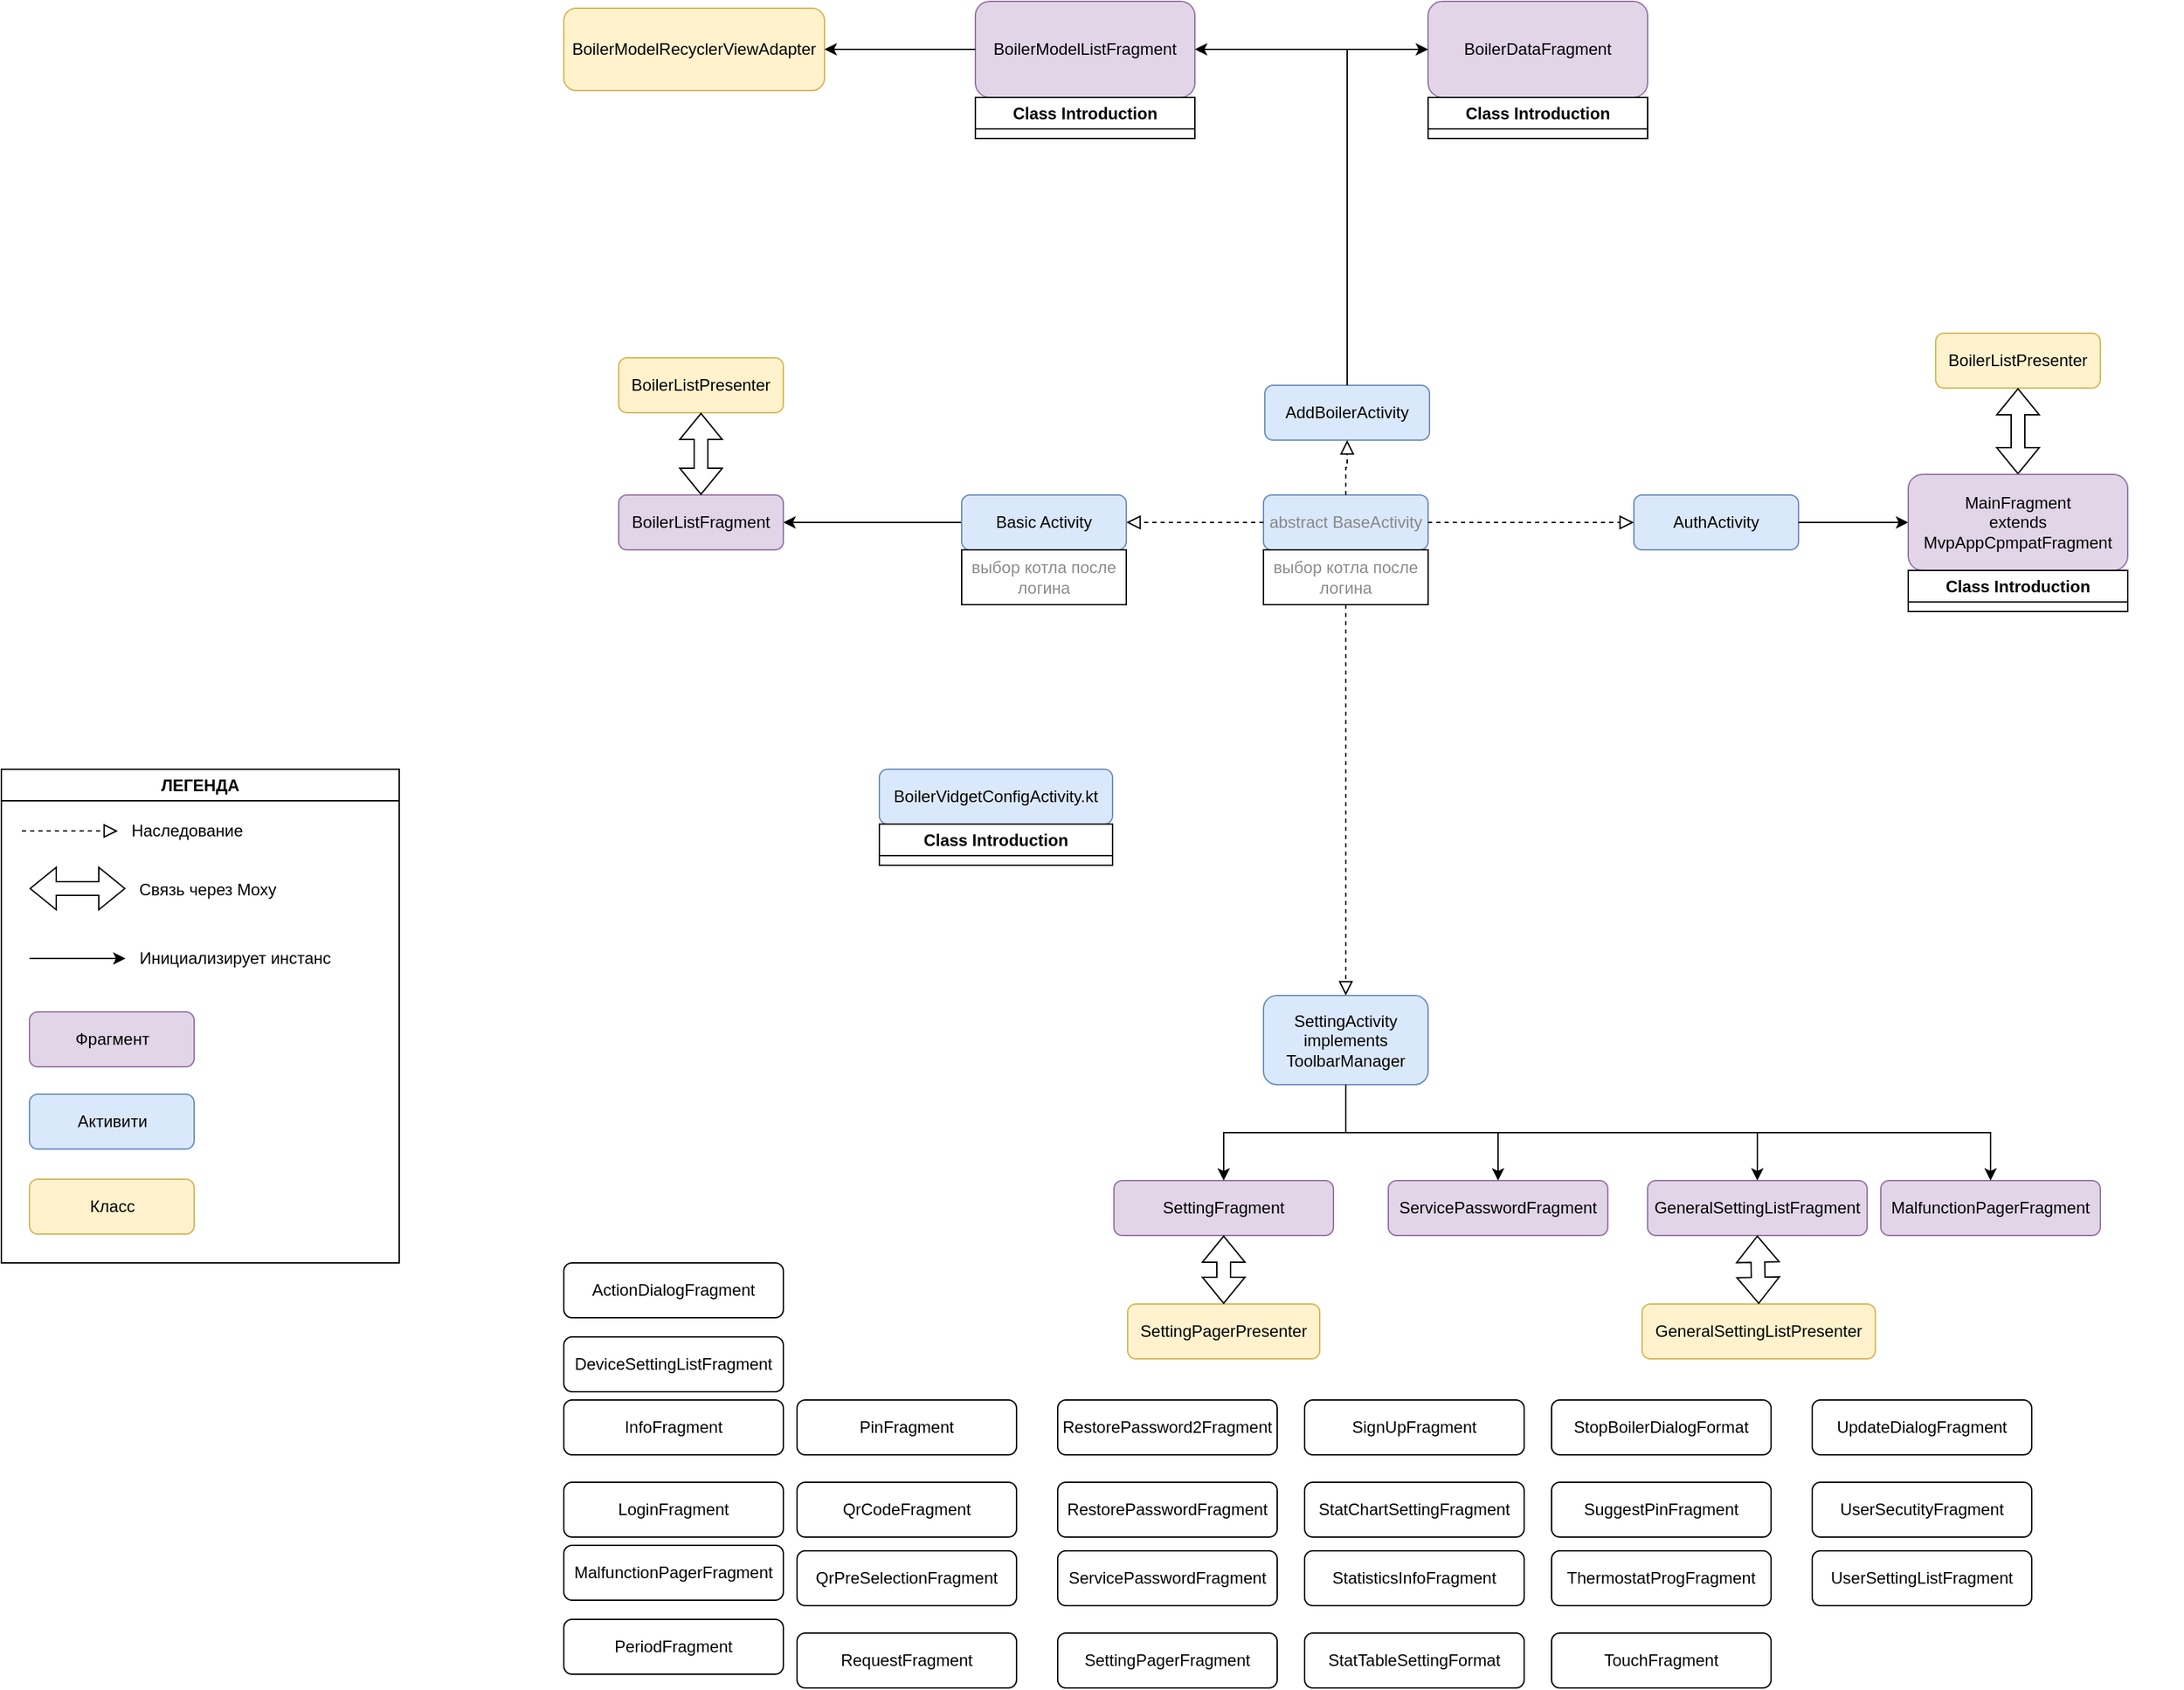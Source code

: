 <mxfile version="21.3.7" type="github">
  <diagram id="C5RBs43oDa-KdzZeNtuy" name="Page-1">
    <mxGraphModel dx="3047" dy="2463" grid="1" gridSize="10" guides="1" tooltips="1" connect="1" arrows="1" fold="1" page="1" pageScale="1" pageWidth="827" pageHeight="1169" math="0" shadow="0">
      <root>
        <mxCell id="WIyWlLk6GJQsqaUBKTNV-0" />
        <mxCell id="WIyWlLk6GJQsqaUBKTNV-1" parent="WIyWlLk6GJQsqaUBKTNV-0" />
        <mxCell id="WIyWlLk6GJQsqaUBKTNV-3" value="abstract BaseActivity" style="rounded=1;whiteSpace=wrap;html=1;fontSize=12;glass=0;strokeWidth=1;shadow=0;fillColor=#dae8fc;strokeColor=#6c8ebf;fontColor=#878787;" parent="WIyWlLk6GJQsqaUBKTNV-1" vertex="1">
          <mxGeometry x="160" y="80" width="120" height="40" as="geometry" />
        </mxCell>
        <mxCell id="BQwGy1CQVx7rT-iq4Jp_-0" value="AddBoilerActivity" style="rounded=1;whiteSpace=wrap;html=1;fontSize=12;glass=0;strokeWidth=1;shadow=0;fillColor=#dae8fc;strokeColor=#6c8ebf;" parent="WIyWlLk6GJQsqaUBKTNV-1" vertex="1">
          <mxGeometry x="161" width="120" height="40" as="geometry" />
        </mxCell>
        <mxCell id="BQwGy1CQVx7rT-iq4Jp_-1" value="AuthActivity" style="rounded=1;whiteSpace=wrap;html=1;fontSize=12;glass=0;strokeWidth=1;shadow=0;fillColor=#dae8fc;strokeColor=#6c8ebf;" parent="WIyWlLk6GJQsqaUBKTNV-1" vertex="1">
          <mxGeometry x="430" y="80" width="120" height="40" as="geometry" />
        </mxCell>
        <mxCell id="BQwGy1CQVx7rT-iq4Jp_-15" style="edgeStyle=orthogonalEdgeStyle;rounded=0;orthogonalLoop=1;jettySize=auto;html=1;exitX=0;exitY=0.5;exitDx=0;exitDy=0;entryX=1;entryY=0.5;entryDx=0;entryDy=0;" parent="WIyWlLk6GJQsqaUBKTNV-1" source="BQwGy1CQVx7rT-iq4Jp_-2" target="BQwGy1CQVx7rT-iq4Jp_-12" edge="1">
          <mxGeometry relative="1" as="geometry" />
        </mxCell>
        <mxCell id="BQwGy1CQVx7rT-iq4Jp_-4" value="SettingActivity&lt;br&gt;implements&lt;br&gt;ToolbarManager" style="rounded=1;whiteSpace=wrap;html=1;fontSize=12;glass=0;strokeWidth=1;shadow=0;fillColor=#dae8fc;strokeColor=#6c8ebf;" parent="WIyWlLk6GJQsqaUBKTNV-1" vertex="1">
          <mxGeometry x="160" y="445" width="120" height="65" as="geometry" />
        </mxCell>
        <mxCell id="BQwGy1CQVx7rT-iq4Jp_-6" value="выбор котла после логина" style="rounded=0;whiteSpace=wrap;html=1;fontColor=#8c8c8c;" parent="WIyWlLk6GJQsqaUBKTNV-1" vertex="1">
          <mxGeometry x="160" y="120" width="120" height="40" as="geometry" />
        </mxCell>
        <mxCell id="BQwGy1CQVx7rT-iq4Jp_-11" value="" style="rounded=0;html=1;jettySize=auto;orthogonalLoop=1;fontSize=11;endArrow=block;endFill=0;endSize=8;strokeWidth=1;shadow=0;labelBackgroundColor=none;edgeStyle=orthogonalEdgeStyle;exitX=0;exitY=0.5;exitDx=0;exitDy=0;dashed=1;entryX=1;entryY=0.5;entryDx=0;entryDy=0;" parent="WIyWlLk6GJQsqaUBKTNV-1" edge="1" target="BQwGy1CQVx7rT-iq4Jp_-2" source="WIyWlLk6GJQsqaUBKTNV-3">
          <mxGeometry relative="1" as="geometry">
            <mxPoint x="219.8" y="160" as="sourcePoint" />
            <mxPoint x="220" y="190" as="targetPoint" />
            <Array as="points" />
          </mxGeometry>
        </mxCell>
        <mxCell id="BQwGy1CQVx7rT-iq4Jp_-24" value="" style="group" parent="WIyWlLk6GJQsqaUBKTNV-1" vertex="1" connectable="0">
          <mxGeometry x="-310" y="-20" width="120" height="140" as="geometry" />
        </mxCell>
        <mxCell id="BQwGy1CQVx7rT-iq4Jp_-12" value="BoilerListFragment" style="rounded=1;whiteSpace=wrap;html=1;fontSize=12;glass=0;strokeWidth=1;shadow=0;fillColor=#e1d5e7;strokeColor=#9673a6;" parent="BQwGy1CQVx7rT-iq4Jp_-24" vertex="1">
          <mxGeometry y="100" width="120" height="40" as="geometry" />
        </mxCell>
        <mxCell id="BQwGy1CQVx7rT-iq4Jp_-16" value="BoilerListPresenter" style="rounded=1;whiteSpace=wrap;html=1;fontSize=12;glass=0;strokeWidth=1;shadow=0;fillColor=#fff2cc;strokeColor=#d6b656;" parent="BQwGy1CQVx7rT-iq4Jp_-24" vertex="1">
          <mxGeometry width="120" height="40" as="geometry" />
        </mxCell>
        <mxCell id="BQwGy1CQVx7rT-iq4Jp_-22" value="" style="shape=flexArrow;endArrow=classic;startArrow=classic;html=1;rounded=0;exitX=0.5;exitY=0;exitDx=0;exitDy=0;entryX=0.5;entryY=1;entryDx=0;entryDy=0;" parent="BQwGy1CQVx7rT-iq4Jp_-24" source="BQwGy1CQVx7rT-iq4Jp_-12" target="BQwGy1CQVx7rT-iq4Jp_-16" edge="1">
          <mxGeometry width="100" height="100" relative="1" as="geometry">
            <mxPoint x="-30" y="140" as="sourcePoint" />
            <mxPoint x="70" y="40" as="targetPoint" />
          </mxGeometry>
        </mxCell>
        <mxCell id="BQwGy1CQVx7rT-iq4Jp_-30" value="BoilerListPresenter" style="rounded=1;whiteSpace=wrap;html=1;fontSize=12;glass=0;strokeWidth=1;shadow=0;fillColor=#fff2cc;strokeColor=#d6b656;" parent="WIyWlLk6GJQsqaUBKTNV-1" vertex="1">
          <mxGeometry x="650" y="-38" width="120" height="40" as="geometry" />
        </mxCell>
        <mxCell id="BQwGy1CQVx7rT-iq4Jp_-31" value="" style="shape=flexArrow;endArrow=classic;startArrow=classic;html=1;rounded=0;exitX=0.5;exitY=0;exitDx=0;exitDy=0;entryX=0.5;entryY=1;entryDx=0;entryDy=0;" parent="WIyWlLk6GJQsqaUBKTNV-1" source="BQwGy1CQVx7rT-iq4Jp_-29" target="BQwGy1CQVx7rT-iq4Jp_-30" edge="1">
          <mxGeometry width="100" height="100" relative="1" as="geometry">
            <mxPoint x="600" y="102" as="sourcePoint" />
            <mxPoint x="700" y="2" as="targetPoint" />
          </mxGeometry>
        </mxCell>
        <mxCell id="BQwGy1CQVx7rT-iq4Jp_-32" style="edgeStyle=orthogonalEdgeStyle;rounded=0;orthogonalLoop=1;jettySize=auto;html=1;exitX=1;exitY=0.5;exitDx=0;exitDy=0;entryX=0;entryY=0.5;entryDx=0;entryDy=0;" parent="WIyWlLk6GJQsqaUBKTNV-1" source="BQwGy1CQVx7rT-iq4Jp_-1" target="BQwGy1CQVx7rT-iq4Jp_-29" edge="1">
          <mxGeometry relative="1" as="geometry">
            <mxPoint x="170" y="110" as="sourcePoint" />
            <mxPoint x="90" y="110" as="targetPoint" />
          </mxGeometry>
        </mxCell>
        <mxCell id="BQwGy1CQVx7rT-iq4Jp_-36" value="" style="group" parent="WIyWlLk6GJQsqaUBKTNV-1" vertex="1" connectable="0">
          <mxGeometry x="630" y="175" width="200" height="270" as="geometry" />
        </mxCell>
        <mxCell id="BQwGy1CQVx7rT-iq4Jp_-29" value="MainFragment &lt;br&gt;extends MvpAppCpmpatFragment" style="rounded=1;whiteSpace=wrap;html=1;fontSize=12;glass=0;strokeWidth=1;shadow=0;fillColor=#e1d5e7;strokeColor=#9673a6;" parent="BQwGy1CQVx7rT-iq4Jp_-36" vertex="1">
          <mxGeometry y="-110" width="160" height="70" as="geometry" />
        </mxCell>
        <mxCell id="BQwGy1CQVx7rT-iq4Jp_-33" value="Class Introduction" style="swimlane;whiteSpace=wrap;html=1;" parent="BQwGy1CQVx7rT-iq4Jp_-36" vertex="1" collapsed="1">
          <mxGeometry y="-40" width="160" height="30" as="geometry">
            <mxRectangle y="70" width="200" height="200" as="alternateBounds" />
          </mxGeometry>
        </mxCell>
        <mxCell id="BQwGy1CQVx7rT-iq4Jp_-34" value="Содержит контекст AutsActivity" style="text;html=1;align=center;verticalAlign=middle;resizable=0;points=[];autosize=1;strokeColor=none;fillColor=none;" parent="BQwGy1CQVx7rT-iq4Jp_-33" vertex="1">
          <mxGeometry y="24" width="200" height="30" as="geometry" />
        </mxCell>
        <mxCell id="BQwGy1CQVx7rT-iq4Jp_-37" value="Не имеет презентора" style="text;html=1;align=center;verticalAlign=middle;resizable=0;points=[];autosize=1;strokeColor=none;fillColor=none;" parent="BQwGy1CQVx7rT-iq4Jp_-33" vertex="1">
          <mxGeometry y="54" width="140" height="30" as="geometry" />
        </mxCell>
        <mxCell id="BQwGy1CQVx7rT-iq4Jp_-38" value="" style="rounded=0;html=1;jettySize=auto;orthogonalLoop=1;fontSize=11;endArrow=block;endFill=0;endSize=8;strokeWidth=1;shadow=0;labelBackgroundColor=none;edgeStyle=orthogonalEdgeStyle;exitX=0.5;exitY=0;exitDx=0;exitDy=0;entryX=0.5;entryY=1;entryDx=0;entryDy=0;dashed=1;" parent="WIyWlLk6GJQsqaUBKTNV-1" source="WIyWlLk6GJQsqaUBKTNV-3" target="BQwGy1CQVx7rT-iq4Jp_-0" edge="1">
          <mxGeometry relative="1" as="geometry">
            <mxPoint x="280" y="100" as="sourcePoint" />
            <mxPoint x="430" y="100" as="targetPoint" />
            <Array as="points" />
          </mxGeometry>
        </mxCell>
        <mxCell id="BQwGy1CQVx7rT-iq4Jp_-39" value="" style="group" parent="WIyWlLk6GJQsqaUBKTNV-1" vertex="1" connectable="0">
          <mxGeometry x="280" y="-280" width="210" height="270" as="geometry" />
        </mxCell>
        <mxCell id="BQwGy1CQVx7rT-iq4Jp_-40" value="BoilerDataFragment" style="rounded=1;whiteSpace=wrap;html=1;fontSize=12;glass=0;strokeWidth=1;shadow=0;fillColor=#e1d5e7;strokeColor=#9673a6;" parent="BQwGy1CQVx7rT-iq4Jp_-39" vertex="1">
          <mxGeometry width="160" height="70" as="geometry" />
        </mxCell>
        <mxCell id="BQwGy1CQVx7rT-iq4Jp_-41" value="Class Introduction" style="swimlane;whiteSpace=wrap;html=1;" parent="BQwGy1CQVx7rT-iq4Jp_-39" vertex="1" collapsed="1">
          <mxGeometry y="70" width="160" height="30" as="geometry">
            <mxRectangle y="70" width="210" height="200" as="alternateBounds" />
          </mxGeometry>
        </mxCell>
        <mxCell id="BQwGy1CQVx7rT-iq4Jp_-42" value="Содержит контекст&amp;nbsp;AddBoilerActivity" style="text;html=1;align=center;verticalAlign=middle;resizable=0;points=[];autosize=1;strokeColor=none;fillColor=none;" parent="BQwGy1CQVx7rT-iq4Jp_-41" vertex="1">
          <mxGeometry x="-4" y="24" width="220" height="30" as="geometry" />
        </mxCell>
        <mxCell id="BQwGy1CQVx7rT-iq4Jp_-44" value="" style="group" parent="WIyWlLk6GJQsqaUBKTNV-1" vertex="1" connectable="0">
          <mxGeometry x="-50" y="-280" width="210" height="270" as="geometry" />
        </mxCell>
        <mxCell id="BQwGy1CQVx7rT-iq4Jp_-45" value="BoilerModelListFragment" style="rounded=1;whiteSpace=wrap;html=1;fontSize=12;glass=0;strokeWidth=1;shadow=0;fillColor=#e1d5e7;strokeColor=#9673a6;" parent="BQwGy1CQVx7rT-iq4Jp_-44" vertex="1">
          <mxGeometry width="160" height="70" as="geometry" />
        </mxCell>
        <mxCell id="BQwGy1CQVx7rT-iq4Jp_-46" value="Class Introduction" style="swimlane;whiteSpace=wrap;html=1;" parent="BQwGy1CQVx7rT-iq4Jp_-44" vertex="1" collapsed="1">
          <mxGeometry y="70" width="160" height="30" as="geometry">
            <mxRectangle y="70" width="210" height="200" as="alternateBounds" />
          </mxGeometry>
        </mxCell>
        <mxCell id="BQwGy1CQVx7rT-iq4Jp_-47" value="Содержит контекст&amp;nbsp;AddBoilerActivity" style="text;html=1;align=center;verticalAlign=middle;resizable=0;points=[];autosize=1;strokeColor=none;fillColor=none;" parent="BQwGy1CQVx7rT-iq4Jp_-46" vertex="1">
          <mxGeometry x="-10" y="24" width="220" height="30" as="geometry" />
        </mxCell>
        <mxCell id="BQwGy1CQVx7rT-iq4Jp_-59" value="Содержит recycler котлов" style="text;html=1;align=center;verticalAlign=middle;resizable=0;points=[];autosize=1;strokeColor=none;fillColor=none;" parent="BQwGy1CQVx7rT-iq4Jp_-46" vertex="1">
          <mxGeometry x="-10" y="44" width="170" height="30" as="geometry" />
        </mxCell>
        <mxCell id="BQwGy1CQVx7rT-iq4Jp_-57" style="edgeStyle=orthogonalEdgeStyle;rounded=0;orthogonalLoop=1;jettySize=auto;html=1;exitX=0.5;exitY=0;exitDx=0;exitDy=0;entryX=1;entryY=0.5;entryDx=0;entryDy=0;" parent="WIyWlLk6GJQsqaUBKTNV-1" source="BQwGy1CQVx7rT-iq4Jp_-0" target="BQwGy1CQVx7rT-iq4Jp_-45" edge="1">
          <mxGeometry relative="1" as="geometry">
            <mxPoint x="590" y="10" as="sourcePoint" />
            <mxPoint x="670" y="11" as="targetPoint" />
          </mxGeometry>
        </mxCell>
        <mxCell id="BQwGy1CQVx7rT-iq4Jp_-58" style="edgeStyle=orthogonalEdgeStyle;rounded=0;orthogonalLoop=1;jettySize=auto;html=1;exitX=0.5;exitY=0;exitDx=0;exitDy=0;entryX=0;entryY=0.5;entryDx=0;entryDy=0;" parent="WIyWlLk6GJQsqaUBKTNV-1" source="BQwGy1CQVx7rT-iq4Jp_-0" target="BQwGy1CQVx7rT-iq4Jp_-40" edge="1">
          <mxGeometry relative="1" as="geometry">
            <mxPoint x="460" y="-310" as="sourcePoint" />
            <mxPoint x="540" y="-309" as="targetPoint" />
          </mxGeometry>
        </mxCell>
        <mxCell id="BQwGy1CQVx7rT-iq4Jp_-60" value="BoilerModelRecyclerViewAdapter" style="rounded=1;whiteSpace=wrap;html=1;fillColor=#fff2cc;strokeColor=#d6b656;" parent="WIyWlLk6GJQsqaUBKTNV-1" vertex="1">
          <mxGeometry x="-350" y="-275" width="190" height="60" as="geometry" />
        </mxCell>
        <mxCell id="BQwGy1CQVx7rT-iq4Jp_-65" style="edgeStyle=orthogonalEdgeStyle;rounded=0;orthogonalLoop=1;jettySize=auto;html=1;exitX=0;exitY=0.5;exitDx=0;exitDy=0;entryX=1;entryY=0.5;entryDx=0;entryDy=0;" parent="WIyWlLk6GJQsqaUBKTNV-1" source="BQwGy1CQVx7rT-iq4Jp_-45" target="BQwGy1CQVx7rT-iq4Jp_-60" edge="1">
          <mxGeometry relative="1" as="geometry">
            <mxPoint x="210" y="90" as="sourcePoint" />
            <mxPoint x="120" y="-235" as="targetPoint" />
          </mxGeometry>
        </mxCell>
        <mxCell id="1PxclfP2Zs6_VL7mTuX3-3" value="" style="rounded=0;html=1;jettySize=auto;orthogonalLoop=1;fontSize=11;endArrow=block;endFill=0;endSize=8;strokeWidth=1;shadow=0;labelBackgroundColor=none;edgeStyle=orthogonalEdgeStyle;exitX=0.5;exitY=1;exitDx=0;exitDy=0;entryX=0.5;entryY=0;entryDx=0;entryDy=0;dashed=1;" edge="1" parent="WIyWlLk6GJQsqaUBKTNV-1" source="BQwGy1CQVx7rT-iq4Jp_-6" target="BQwGy1CQVx7rT-iq4Jp_-4">
          <mxGeometry relative="1" as="geometry">
            <mxPoint x="290" y="110" as="sourcePoint" />
            <mxPoint x="450" y="110" as="targetPoint" />
            <Array as="points" />
          </mxGeometry>
        </mxCell>
        <mxCell id="1PxclfP2Zs6_VL7mTuX3-4" value="" style="group" vertex="1" connectable="0" parent="WIyWlLk6GJQsqaUBKTNV-1">
          <mxGeometry x="-120" y="280" width="170" height="70" as="geometry" />
        </mxCell>
        <mxCell id="BQwGy1CQVx7rT-iq4Jp_-3" value="BoilerVidgetConfigActivity.kt" style="rounded=1;whiteSpace=wrap;html=1;fontSize=12;glass=0;strokeWidth=1;shadow=0;fillColor=#dae8fc;strokeColor=#6c8ebf;" parent="1PxclfP2Zs6_VL7mTuX3-4" vertex="1">
          <mxGeometry width="170" height="40" as="geometry" />
        </mxCell>
        <mxCell id="1PxclfP2Zs6_VL7mTuX3-0" value="Class Introduction" style="swimlane;whiteSpace=wrap;html=1;" vertex="1" collapsed="1" parent="1PxclfP2Zs6_VL7mTuX3-4">
          <mxGeometry y="40" width="170" height="30" as="geometry">
            <mxRectangle x="430" y="330" width="200" height="200" as="alternateBounds" />
          </mxGeometry>
        </mxCell>
        <mxCell id="1PxclfP2Zs6_VL7mTuX3-1" value="Kotlin" style="text;html=1;align=left;verticalAlign=middle;resizable=0;points=[];autosize=1;strokeColor=none;fillColor=none;" vertex="1" parent="1PxclfP2Zs6_VL7mTuX3-0">
          <mxGeometry y="24" width="50" height="30" as="geometry" />
        </mxCell>
        <mxCell id="1PxclfP2Zs6_VL7mTuX3-5" value="ЛЕГЕНДА" style="swimlane;whiteSpace=wrap;html=1;" vertex="1" parent="WIyWlLk6GJQsqaUBKTNV-1">
          <mxGeometry x="-760" y="280" width="290" height="360" as="geometry">
            <mxRectangle x="-760" y="280" width="140" height="30" as="alternateBounds" />
          </mxGeometry>
        </mxCell>
        <mxCell id="1PxclfP2Zs6_VL7mTuX3-10" value="" style="rounded=0;html=1;jettySize=auto;orthogonalLoop=1;fontSize=11;endArrow=block;endFill=0;endSize=8;strokeWidth=1;shadow=0;labelBackgroundColor=none;edgeStyle=orthogonalEdgeStyle;exitX=1;exitY=0.5;exitDx=0;exitDy=0;dashed=1;" edge="1" parent="1PxclfP2Zs6_VL7mTuX3-5">
          <mxGeometry relative="1" as="geometry">
            <mxPoint x="15" y="45" as="sourcePoint" />
            <mxPoint x="85" y="45" as="targetPoint" />
            <Array as="points" />
          </mxGeometry>
        </mxCell>
        <mxCell id="1PxclfP2Zs6_VL7mTuX3-11" value="Наследование" style="text;html=1;align=center;verticalAlign=middle;resizable=0;points=[];autosize=1;strokeColor=none;fillColor=none;" vertex="1" parent="1PxclfP2Zs6_VL7mTuX3-5">
          <mxGeometry x="85" y="30" width="100" height="30" as="geometry" />
        </mxCell>
        <mxCell id="1PxclfP2Zs6_VL7mTuX3-12" value="" style="shape=flexArrow;endArrow=classic;startArrow=classic;html=1;rounded=0;" edge="1" parent="1PxclfP2Zs6_VL7mTuX3-5">
          <mxGeometry width="100" height="100" relative="1" as="geometry">
            <mxPoint x="20.5" y="87" as="sourcePoint" />
            <mxPoint x="90.5" y="87" as="targetPoint" />
          </mxGeometry>
        </mxCell>
        <mxCell id="1PxclfP2Zs6_VL7mTuX3-13" value="Связь через Moxy" style="text;html=1;align=center;verticalAlign=middle;resizable=0;points=[];autosize=1;strokeColor=none;fillColor=none;" vertex="1" parent="1PxclfP2Zs6_VL7mTuX3-5">
          <mxGeometry x="89.5" y="73" width="120" height="30" as="geometry" />
        </mxCell>
        <mxCell id="1PxclfP2Zs6_VL7mTuX3-14" style="edgeStyle=orthogonalEdgeStyle;rounded=0;orthogonalLoop=1;jettySize=auto;html=1;entryX=0;entryY=0.5;entryDx=0;entryDy=0;" edge="1" parent="1PxclfP2Zs6_VL7mTuX3-5">
          <mxGeometry relative="1" as="geometry">
            <mxPoint x="20.5" y="138" as="sourcePoint" />
            <mxPoint x="90.5" y="138" as="targetPoint" />
          </mxGeometry>
        </mxCell>
        <mxCell id="1PxclfP2Zs6_VL7mTuX3-15" value="Инициализирует инстанс" style="text;html=1;align=center;verticalAlign=middle;resizable=0;points=[];autosize=1;strokeColor=none;fillColor=none;" vertex="1" parent="1PxclfP2Zs6_VL7mTuX3-5">
          <mxGeometry x="89.5" y="123" width="160" height="30" as="geometry" />
        </mxCell>
        <mxCell id="1PxclfP2Zs6_VL7mTuX3-16" value="Фрагмент" style="rounded=1;whiteSpace=wrap;html=1;fontSize=12;glass=0;strokeWidth=1;shadow=0;fillColor=#e1d5e7;strokeColor=#9673a6;" vertex="1" parent="1PxclfP2Zs6_VL7mTuX3-5">
          <mxGeometry x="20.5" y="177" width="120" height="40" as="geometry" />
        </mxCell>
        <mxCell id="1PxclfP2Zs6_VL7mTuX3-17" value="Активити" style="rounded=1;whiteSpace=wrap;html=1;fontSize=12;glass=0;strokeWidth=1;shadow=0;fillColor=#dae8fc;strokeColor=#6c8ebf;" vertex="1" parent="1PxclfP2Zs6_VL7mTuX3-5">
          <mxGeometry x="20.5" y="237" width="120" height="40" as="geometry" />
        </mxCell>
        <mxCell id="1PxclfP2Zs6_VL7mTuX3-18" value="Класс" style="rounded=1;whiteSpace=wrap;html=1;fontSize=12;glass=0;strokeWidth=1;shadow=0;fillColor=#fff2cc;strokeColor=#d6b656;" vertex="1" parent="1PxclfP2Zs6_VL7mTuX3-5">
          <mxGeometry x="20.5" y="299" width="120" height="40" as="geometry" />
        </mxCell>
        <mxCell id="1PxclfP2Zs6_VL7mTuX3-19" value="MalfunctionPagerFragment" style="rounded=1;whiteSpace=wrap;html=1;fontSize=12;glass=0;strokeWidth=1;shadow=0;fillColor=#e1d5e7;strokeColor=#9673a6;" vertex="1" parent="WIyWlLk6GJQsqaUBKTNV-1">
          <mxGeometry x="610" y="580" width="160" height="40" as="geometry" />
        </mxCell>
        <mxCell id="1PxclfP2Zs6_VL7mTuX3-20" style="edgeStyle=orthogonalEdgeStyle;rounded=0;orthogonalLoop=1;jettySize=auto;html=1;exitX=0.5;exitY=1;exitDx=0;exitDy=0;entryX=0.5;entryY=0;entryDx=0;entryDy=0;" edge="1" parent="WIyWlLk6GJQsqaUBKTNV-1" source="BQwGy1CQVx7rT-iq4Jp_-4" target="1PxclfP2Zs6_VL7mTuX3-19">
          <mxGeometry relative="1" as="geometry">
            <mxPoint x="481" y="220" as="sourcePoint" />
            <mxPoint x="561" y="220" as="targetPoint" />
          </mxGeometry>
        </mxCell>
        <mxCell id="1PxclfP2Zs6_VL7mTuX3-21" value="GeneralSettingListFragment" style="rounded=1;whiteSpace=wrap;html=1;fontSize=12;glass=0;strokeWidth=1;shadow=0;fillColor=#e1d5e7;strokeColor=#9673a6;" vertex="1" parent="WIyWlLk6GJQsqaUBKTNV-1">
          <mxGeometry x="440" y="580" width="160" height="40" as="geometry" />
        </mxCell>
        <mxCell id="1PxclfP2Zs6_VL7mTuX3-22" style="edgeStyle=orthogonalEdgeStyle;rounded=0;orthogonalLoop=1;jettySize=auto;html=1;exitX=0.5;exitY=1;exitDx=0;exitDy=0;entryX=0.5;entryY=0;entryDx=0;entryDy=0;" edge="1" parent="WIyWlLk6GJQsqaUBKTNV-1" source="BQwGy1CQVx7rT-iq4Jp_-4" target="1PxclfP2Zs6_VL7mTuX3-21">
          <mxGeometry relative="1" as="geometry">
            <mxPoint x="231" y="520" as="sourcePoint" />
            <mxPoint x="232" y="590" as="targetPoint" />
          </mxGeometry>
        </mxCell>
        <mxCell id="1PxclfP2Zs6_VL7mTuX3-23" value="ServicePasswordFragment" style="rounded=1;whiteSpace=wrap;html=1;fontSize=12;glass=0;strokeWidth=1;shadow=0;fillColor=#e1d5e7;strokeColor=#9673a6;" vertex="1" parent="WIyWlLk6GJQsqaUBKTNV-1">
          <mxGeometry x="251" y="580" width="160" height="40" as="geometry" />
        </mxCell>
        <mxCell id="1PxclfP2Zs6_VL7mTuX3-24" style="edgeStyle=orthogonalEdgeStyle;rounded=0;orthogonalLoop=1;jettySize=auto;html=1;exitX=0.5;exitY=1;exitDx=0;exitDy=0;entryX=0.5;entryY=0;entryDx=0;entryDy=0;" edge="1" parent="WIyWlLk6GJQsqaUBKTNV-1" source="BQwGy1CQVx7rT-iq4Jp_-4" target="1PxclfP2Zs6_VL7mTuX3-23">
          <mxGeometry relative="1" as="geometry">
            <mxPoint x="231" y="520" as="sourcePoint" />
            <mxPoint x="232" y="590" as="targetPoint" />
          </mxGeometry>
        </mxCell>
        <mxCell id="1PxclfP2Zs6_VL7mTuX3-25" value="SettingFragment" style="rounded=1;whiteSpace=wrap;html=1;fontSize=12;glass=0;strokeWidth=1;shadow=0;fillColor=#e1d5e7;strokeColor=#9673a6;" vertex="1" parent="WIyWlLk6GJQsqaUBKTNV-1">
          <mxGeometry x="51" y="580" width="160" height="40" as="geometry" />
        </mxCell>
        <mxCell id="1PxclfP2Zs6_VL7mTuX3-26" style="edgeStyle=orthogonalEdgeStyle;rounded=0;orthogonalLoop=1;jettySize=auto;html=1;exitX=0.5;exitY=1;exitDx=0;exitDy=0;entryX=0.5;entryY=0;entryDx=0;entryDy=0;" edge="1" parent="WIyWlLk6GJQsqaUBKTNV-1" source="BQwGy1CQVx7rT-iq4Jp_-4" target="1PxclfP2Zs6_VL7mTuX3-25">
          <mxGeometry relative="1" as="geometry">
            <mxPoint x="231" y="520" as="sourcePoint" />
            <mxPoint x="1" y="590" as="targetPoint" />
          </mxGeometry>
        </mxCell>
        <mxCell id="1PxclfP2Zs6_VL7mTuX3-27" value="" style="group" vertex="1" connectable="0" parent="WIyWlLk6GJQsqaUBKTNV-1">
          <mxGeometry x="-60" y="80" width="120" height="80" as="geometry" />
        </mxCell>
        <mxCell id="BQwGy1CQVx7rT-iq4Jp_-2" value="Basic Activity" style="rounded=1;whiteSpace=wrap;html=1;fontSize=12;glass=0;strokeWidth=1;shadow=0;fillColor=#dae8fc;strokeColor=#6c8ebf;" parent="1PxclfP2Zs6_VL7mTuX3-27" vertex="1">
          <mxGeometry width="120" height="40" as="geometry" />
        </mxCell>
        <mxCell id="BQwGy1CQVx7rT-iq4Jp_-8" value="выбор котла после логина" style="rounded=0;whiteSpace=wrap;html=1;fontColor=#8c8c8c;" parent="1PxclfP2Zs6_VL7mTuX3-27" vertex="1">
          <mxGeometry y="40" width="120" height="40" as="geometry" />
        </mxCell>
        <mxCell id="1PxclfP2Zs6_VL7mTuX3-28" value="" style="rounded=0;html=1;jettySize=auto;orthogonalLoop=1;fontSize=11;endArrow=block;endFill=0;endSize=8;strokeWidth=1;shadow=0;labelBackgroundColor=none;edgeStyle=orthogonalEdgeStyle;exitX=1;exitY=0.5;exitDx=0;exitDy=0;entryX=0;entryY=0.5;entryDx=0;entryDy=0;dashed=1;" edge="1" parent="WIyWlLk6GJQsqaUBKTNV-1" source="WIyWlLk6GJQsqaUBKTNV-3" target="BQwGy1CQVx7rT-iq4Jp_-1">
          <mxGeometry relative="1" as="geometry">
            <mxPoint x="230" y="90" as="sourcePoint" />
            <mxPoint x="231" y="50" as="targetPoint" />
            <Array as="points" />
          </mxGeometry>
        </mxCell>
        <mxCell id="1PxclfP2Zs6_VL7mTuX3-29" value="SettingPagerPresenter" style="rounded=1;whiteSpace=wrap;html=1;fontSize=12;glass=0;strokeWidth=1;shadow=0;fillColor=#fff2cc;strokeColor=#d6b656;" vertex="1" parent="WIyWlLk6GJQsqaUBKTNV-1">
          <mxGeometry x="61" y="670" width="140" height="40" as="geometry" />
        </mxCell>
        <mxCell id="1PxclfP2Zs6_VL7mTuX3-31" value="" style="shape=flexArrow;endArrow=classic;startArrow=classic;html=1;rounded=0;entryX=0.5;entryY=1;entryDx=0;entryDy=0;exitX=0.5;exitY=0;exitDx=0;exitDy=0;" edge="1" parent="WIyWlLk6GJQsqaUBKTNV-1" source="1PxclfP2Zs6_VL7mTuX3-29" target="1PxclfP2Zs6_VL7mTuX3-25">
          <mxGeometry width="100" height="100" relative="1" as="geometry">
            <mxPoint x="70" y="870" as="sourcePoint" />
            <mxPoint x="170" y="770" as="targetPoint" />
          </mxGeometry>
        </mxCell>
        <mxCell id="1PxclfP2Zs6_VL7mTuX3-36" value="GeneralSettingListPresenter" style="rounded=1;whiteSpace=wrap;html=1;fontSize=12;glass=0;strokeWidth=1;shadow=0;fillColor=#fff2cc;strokeColor=#d6b656;" vertex="1" parent="WIyWlLk6GJQsqaUBKTNV-1">
          <mxGeometry x="436" y="670" width="170" height="40" as="geometry" />
        </mxCell>
        <mxCell id="1PxclfP2Zs6_VL7mTuX3-37" value="" style="shape=flexArrow;endArrow=classic;startArrow=classic;html=1;rounded=0;entryX=0.5;entryY=1;entryDx=0;entryDy=0;exitX=0.5;exitY=0;exitDx=0;exitDy=0;" edge="1" source="1PxclfP2Zs6_VL7mTuX3-36" parent="WIyWlLk6GJQsqaUBKTNV-1" target="1PxclfP2Zs6_VL7mTuX3-21">
          <mxGeometry width="100" height="100" relative="1" as="geometry">
            <mxPoint x="458" y="870" as="sourcePoint" />
            <mxPoint x="519" y="620" as="targetPoint" />
          </mxGeometry>
        </mxCell>
        <mxCell id="1PxclfP2Zs6_VL7mTuX3-38" value="ActionDialogFragment" style="rounded=1;whiteSpace=wrap;html=1;fontSize=12;glass=0;strokeWidth=1;shadow=0;" vertex="1" parent="WIyWlLk6GJQsqaUBKTNV-1">
          <mxGeometry x="-350" y="640" width="160" height="40" as="geometry" />
        </mxCell>
        <mxCell id="1PxclfP2Zs6_VL7mTuX3-39" value="DeviceSettingListFragment" style="rounded=1;whiteSpace=wrap;html=1;fontSize=12;glass=0;strokeWidth=1;shadow=0;" vertex="1" parent="WIyWlLk6GJQsqaUBKTNV-1">
          <mxGeometry x="-350" y="694" width="160" height="40" as="geometry" />
        </mxCell>
        <mxCell id="1PxclfP2Zs6_VL7mTuX3-40" value="InfoFragment" style="rounded=1;whiteSpace=wrap;html=1;fontSize=12;glass=0;strokeWidth=1;shadow=0;" vertex="1" parent="WIyWlLk6GJQsqaUBKTNV-1">
          <mxGeometry x="-350" y="740" width="160" height="40" as="geometry" />
        </mxCell>
        <mxCell id="1PxclfP2Zs6_VL7mTuX3-41" value="LoginFragment" style="rounded=1;whiteSpace=wrap;html=1;fontSize=12;glass=0;strokeWidth=1;shadow=0;" vertex="1" parent="WIyWlLk6GJQsqaUBKTNV-1">
          <mxGeometry x="-350" y="800" width="160" height="40" as="geometry" />
        </mxCell>
        <mxCell id="1PxclfP2Zs6_VL7mTuX3-42" value="MalfunctionPagerFragment" style="rounded=1;whiteSpace=wrap;html=1;fontSize=12;glass=0;strokeWidth=1;shadow=0;" vertex="1" parent="WIyWlLk6GJQsqaUBKTNV-1">
          <mxGeometry x="-350" y="846" width="160" height="40" as="geometry" />
        </mxCell>
        <mxCell id="1PxclfP2Zs6_VL7mTuX3-43" value="PeriodFragment" style="rounded=1;whiteSpace=wrap;html=1;fontSize=12;glass=0;strokeWidth=1;shadow=0;" vertex="1" parent="WIyWlLk6GJQsqaUBKTNV-1">
          <mxGeometry x="-350" y="900" width="160" height="40" as="geometry" />
        </mxCell>
        <mxCell id="1PxclfP2Zs6_VL7mTuX3-44" value="PinFragment" style="rounded=1;whiteSpace=wrap;html=1;fontSize=12;glass=0;strokeWidth=1;shadow=0;" vertex="1" parent="WIyWlLk6GJQsqaUBKTNV-1">
          <mxGeometry x="-180" y="740" width="160" height="40" as="geometry" />
        </mxCell>
        <mxCell id="1PxclfP2Zs6_VL7mTuX3-45" value="QrCodeFragment" style="rounded=1;whiteSpace=wrap;html=1;fontSize=12;glass=0;strokeWidth=1;shadow=0;" vertex="1" parent="WIyWlLk6GJQsqaUBKTNV-1">
          <mxGeometry x="-180" y="800" width="160" height="40" as="geometry" />
        </mxCell>
        <mxCell id="1PxclfP2Zs6_VL7mTuX3-46" value="QrPreSelectionFragment" style="rounded=1;whiteSpace=wrap;html=1;fontSize=12;glass=0;strokeWidth=1;shadow=0;" vertex="1" parent="WIyWlLk6GJQsqaUBKTNV-1">
          <mxGeometry x="-180" y="850" width="160" height="40" as="geometry" />
        </mxCell>
        <mxCell id="1PxclfP2Zs6_VL7mTuX3-47" value="RequestFragment" style="rounded=1;whiteSpace=wrap;html=1;fontSize=12;glass=0;strokeWidth=1;shadow=0;" vertex="1" parent="WIyWlLk6GJQsqaUBKTNV-1">
          <mxGeometry x="-180" y="910" width="160" height="40" as="geometry" />
        </mxCell>
        <mxCell id="1PxclfP2Zs6_VL7mTuX3-48" value="RestorePassword2Fragment" style="rounded=1;whiteSpace=wrap;html=1;fontSize=12;glass=0;strokeWidth=1;shadow=0;" vertex="1" parent="WIyWlLk6GJQsqaUBKTNV-1">
          <mxGeometry x="10" y="740" width="160" height="40" as="geometry" />
        </mxCell>
        <mxCell id="1PxclfP2Zs6_VL7mTuX3-49" value="RestorePasswordFragment" style="rounded=1;whiteSpace=wrap;html=1;fontSize=12;glass=0;strokeWidth=1;shadow=0;" vertex="1" parent="WIyWlLk6GJQsqaUBKTNV-1">
          <mxGeometry x="10" y="800" width="160" height="40" as="geometry" />
        </mxCell>
        <mxCell id="1PxclfP2Zs6_VL7mTuX3-51" value="ServicePasswordFragment" style="rounded=1;whiteSpace=wrap;html=1;fontSize=12;glass=0;strokeWidth=1;shadow=0;" vertex="1" parent="WIyWlLk6GJQsqaUBKTNV-1">
          <mxGeometry x="10" y="850" width="160" height="40" as="geometry" />
        </mxCell>
        <mxCell id="1PxclfP2Zs6_VL7mTuX3-52" value="SettingPagerFragment" style="rounded=1;whiteSpace=wrap;html=1;fontSize=12;glass=0;strokeWidth=1;shadow=0;" vertex="1" parent="WIyWlLk6GJQsqaUBKTNV-1">
          <mxGeometry x="10" y="910" width="160" height="40" as="geometry" />
        </mxCell>
        <mxCell id="1PxclfP2Zs6_VL7mTuX3-53" value="SignUpFragment" style="rounded=1;whiteSpace=wrap;html=1;fontSize=12;glass=0;strokeWidth=1;shadow=0;" vertex="1" parent="WIyWlLk6GJQsqaUBKTNV-1">
          <mxGeometry x="190" y="740" width="160" height="40" as="geometry" />
        </mxCell>
        <mxCell id="1PxclfP2Zs6_VL7mTuX3-54" value="StatChartSettingFragment" style="rounded=1;whiteSpace=wrap;html=1;fontSize=12;glass=0;strokeWidth=1;shadow=0;" vertex="1" parent="WIyWlLk6GJQsqaUBKTNV-1">
          <mxGeometry x="190" y="800" width="160" height="40" as="geometry" />
        </mxCell>
        <mxCell id="1PxclfP2Zs6_VL7mTuX3-55" value="StatisticsInfoFragment" style="rounded=1;whiteSpace=wrap;html=1;fontSize=12;glass=0;strokeWidth=1;shadow=0;" vertex="1" parent="WIyWlLk6GJQsqaUBKTNV-1">
          <mxGeometry x="190" y="850" width="160" height="40" as="geometry" />
        </mxCell>
        <mxCell id="1PxclfP2Zs6_VL7mTuX3-56" value="StatTableSettingFormat" style="rounded=1;whiteSpace=wrap;html=1;fontSize=12;glass=0;strokeWidth=1;shadow=0;" vertex="1" parent="WIyWlLk6GJQsqaUBKTNV-1">
          <mxGeometry x="190" y="910" width="160" height="40" as="geometry" />
        </mxCell>
        <mxCell id="1PxclfP2Zs6_VL7mTuX3-57" value="StopBoilerDialogFormat" style="rounded=1;whiteSpace=wrap;html=1;fontSize=12;glass=0;strokeWidth=1;shadow=0;" vertex="1" parent="WIyWlLk6GJQsqaUBKTNV-1">
          <mxGeometry x="370" y="740" width="160" height="40" as="geometry" />
        </mxCell>
        <mxCell id="1PxclfP2Zs6_VL7mTuX3-58" value="SuggestPinFragment" style="rounded=1;whiteSpace=wrap;html=1;fontSize=12;glass=0;strokeWidth=1;shadow=0;" vertex="1" parent="WIyWlLk6GJQsqaUBKTNV-1">
          <mxGeometry x="370" y="800" width="160" height="40" as="geometry" />
        </mxCell>
        <mxCell id="1PxclfP2Zs6_VL7mTuX3-59" value="ThermostatProgFragment" style="rounded=1;whiteSpace=wrap;html=1;fontSize=12;glass=0;strokeWidth=1;shadow=0;" vertex="1" parent="WIyWlLk6GJQsqaUBKTNV-1">
          <mxGeometry x="370" y="850" width="160" height="40" as="geometry" />
        </mxCell>
        <mxCell id="1PxclfP2Zs6_VL7mTuX3-60" value="TouchFragment" style="rounded=1;whiteSpace=wrap;html=1;fontSize=12;glass=0;strokeWidth=1;shadow=0;" vertex="1" parent="WIyWlLk6GJQsqaUBKTNV-1">
          <mxGeometry x="370" y="910" width="160" height="40" as="geometry" />
        </mxCell>
        <mxCell id="1PxclfP2Zs6_VL7mTuX3-61" value="UpdateDialogFragment" style="rounded=1;whiteSpace=wrap;html=1;fontSize=12;glass=0;strokeWidth=1;shadow=0;" vertex="1" parent="WIyWlLk6GJQsqaUBKTNV-1">
          <mxGeometry x="560" y="740" width="160" height="40" as="geometry" />
        </mxCell>
        <mxCell id="1PxclfP2Zs6_VL7mTuX3-62" value="UserSecutityFragment" style="rounded=1;whiteSpace=wrap;html=1;fontSize=12;glass=0;strokeWidth=1;shadow=0;" vertex="1" parent="WIyWlLk6GJQsqaUBKTNV-1">
          <mxGeometry x="560" y="800" width="160" height="40" as="geometry" />
        </mxCell>
        <mxCell id="1PxclfP2Zs6_VL7mTuX3-63" value="UserSettingListFragment" style="rounded=1;whiteSpace=wrap;html=1;fontSize=12;glass=0;strokeWidth=1;shadow=0;" vertex="1" parent="WIyWlLk6GJQsqaUBKTNV-1">
          <mxGeometry x="560" y="850" width="160" height="40" as="geometry" />
        </mxCell>
      </root>
    </mxGraphModel>
  </diagram>
</mxfile>
